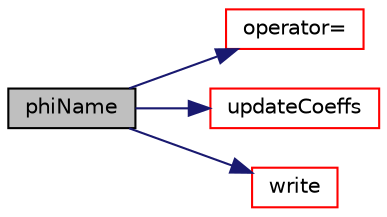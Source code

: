 digraph "phiName"
{
  bgcolor="transparent";
  edge [fontname="Helvetica",fontsize="10",labelfontname="Helvetica",labelfontsize="10"];
  node [fontname="Helvetica",fontsize="10",shape=record];
  rankdir="LR";
  Node31 [label="phiName",height=0.2,width=0.4,color="black", fillcolor="grey75", style="filled", fontcolor="black"];
  Node31 -> Node32 [color="midnightblue",fontsize="10",style="solid",fontname="Helvetica"];
  Node32 [label="operator=",height=0.2,width=0.4,color="red",URL="$a23041.html#ac6e6d24b5f1a53d97efd5c64cfe58ace"];
  Node31 -> Node35 [color="midnightblue",fontsize="10",style="solid",fontname="Helvetica"];
  Node35 [label="updateCoeffs",height=0.2,width=0.4,color="red",URL="$a23041.html#a7e24eafac629d3733181cd942d4c902f",tooltip="Update the coefficients associated with the patch field. "];
  Node31 -> Node87 [color="midnightblue",fontsize="10",style="solid",fontname="Helvetica"];
  Node87 [label="write",height=0.2,width=0.4,color="red",URL="$a23041.html#a293fdfec8bdfbd5c3913ab4c9f3454ff",tooltip="Write. "];
}
